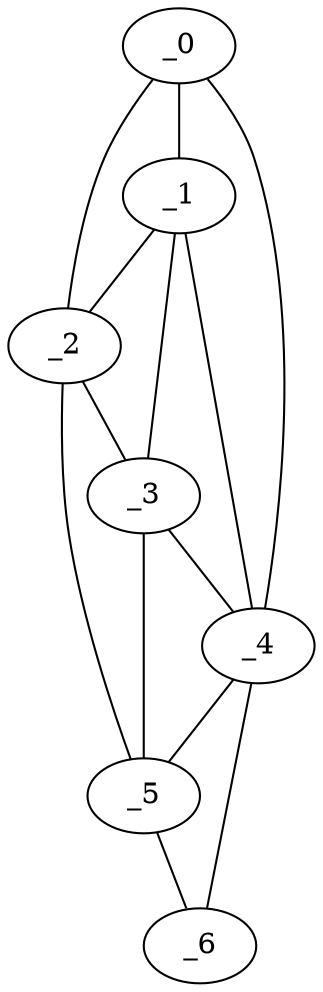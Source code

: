 graph "obj4__30.gxl" {
	_0	 [x=62,
		y=32];
	_1	 [x=70,
		y=33];
	_0 -- _1	 [valence=2];
	_2	 [x=76,
		y=25];
	_0 -- _2	 [valence=1];
	_4	 [x=86,
		y=50];
	_0 -- _4	 [valence=1];
	_1 -- _2	 [valence=2];
	_3	 [x=82,
		y=30];
	_1 -- _3	 [valence=2];
	_1 -- _4	 [valence=2];
	_2 -- _3	 [valence=1];
	_5	 [x=89,
		y=32];
	_2 -- _5	 [valence=1];
	_3 -- _4	 [valence=1];
	_3 -- _5	 [valence=2];
	_4 -- _5	 [valence=1];
	_6	 [x=94,
		y=42];
	_4 -- _6	 [valence=1];
	_5 -- _6	 [valence=1];
}

